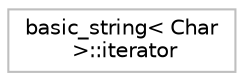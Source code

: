 digraph "Graphical Class Hierarchy"
{
 // LATEX_PDF_SIZE
  edge [fontname="Helvetica",fontsize="10",labelfontname="Helvetica",labelfontsize="10"];
  node [fontname="Helvetica",fontsize="10",shape=record];
  rankdir="LR";
  Node0 [label="basic_string\< Char\l \>::iterator",height=0.2,width=0.4,color="grey75", fillcolor="white", style="filled",tooltip="STL iterator class."];
}
